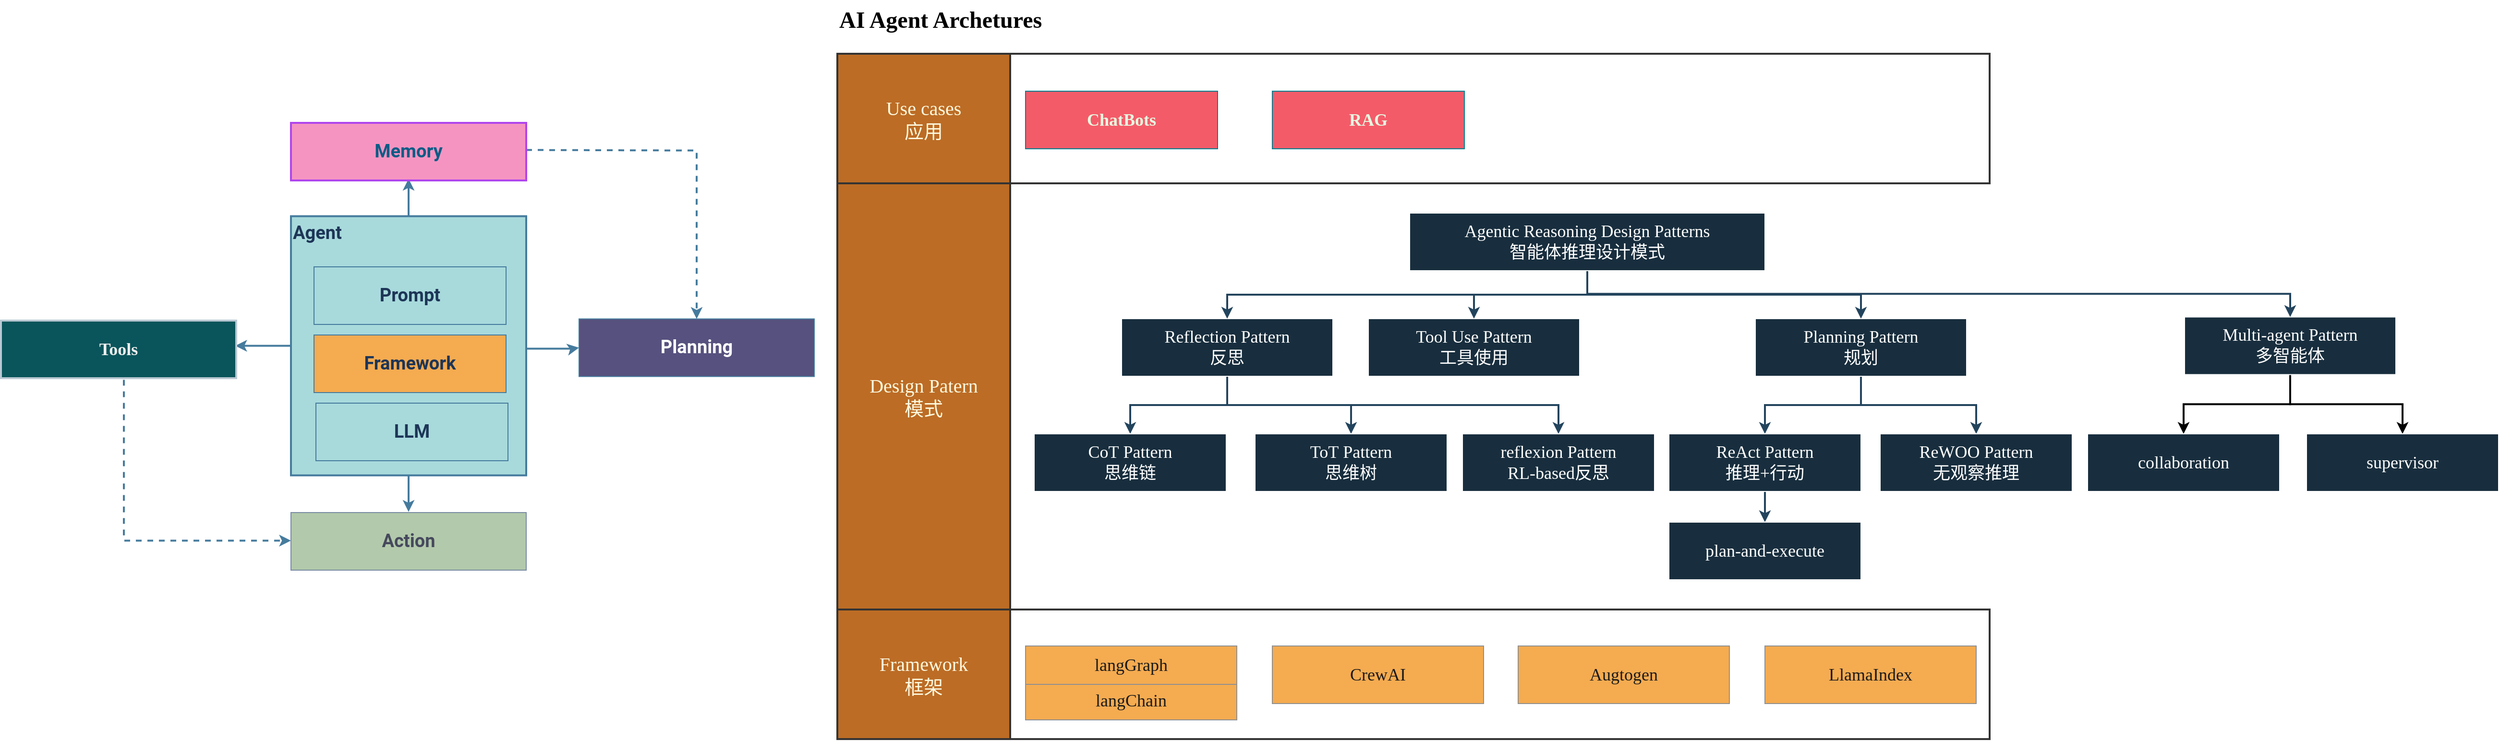 <mxfile version="24.7.5">
  <diagram name="第 1 页" id="5S9uLElGP0To5B5OSH1_">
    <mxGraphModel dx="3996" dy="1973" grid="0" gridSize="10" guides="1" tooltips="1" connect="1" arrows="1" fold="1" page="0" pageScale="1" pageWidth="827" pageHeight="1169" math="0" shadow="0">
      <root>
        <mxCell id="0" />
        <mxCell id="1" parent="0" />
        <mxCell id="fd--8aEn-2B8DsbYZtJc-7" value="" style="rounded=0;whiteSpace=wrap;html=1;fillColor=none;strokeWidth=2;strokeColor=#333333;" parent="1" vertex="1">
          <mxGeometry x="-805" y="432" width="1020" height="135" as="geometry" />
        </mxCell>
        <mxCell id="fd--8aEn-2B8DsbYZtJc-5" value="" style="rounded=0;whiteSpace=wrap;html=1;fillColor=none;strokeWidth=2;strokeColor=#333333;" parent="1" vertex="1">
          <mxGeometry x="-805" y="-147" width="1020" height="135" as="geometry" />
        </mxCell>
        <mxCell id="2874nEBBf9Qr5I5f5d6N-8" value="langChain" style="rounded=0;whiteSpace=wrap;labelBackgroundColor=none;fillColor=#F5AB50;strokeColor=#909090;fontColor=#1A1A1A;fontFamily=Monaco;fontSize=18;" parent="1" vertex="1">
          <mxGeometry x="-789" y="507" width="220" height="40" as="geometry" />
        </mxCell>
        <mxCell id="D2e03eudcRRNmcST-73G-11" value="" style="edgeStyle=orthogonalEdgeStyle;rounded=0;orthogonalLoop=1;jettySize=auto;exitX=0.5;exitY=1;exitDx=0;exitDy=0;labelBackgroundColor=none;strokeColor=#333333;fontColor=default;fontFamily=Monaco;fontSize=18;strokeWidth=2;" parent="1" source="D2e03eudcRRNmcST-73G-1" edge="1">
          <mxGeometry relative="1" as="geometry">
            <mxPoint x="-402.0" y="258" as="targetPoint" />
          </mxGeometry>
        </mxCell>
        <mxCell id="D2e03eudcRRNmcST-73G-12" value="" style="edgeStyle=orthogonalEdgeStyle;rounded=0;orthogonalLoop=1;jettySize=auto;exitX=0.5;exitY=1;exitDx=0;exitDy=0;labelBackgroundColor=none;strokeColor=#333333;fontColor=default;fontFamily=Monaco;fontSize=18;strokeWidth=2;" parent="1" source="D2e03eudcRRNmcST-73G-1" edge="1">
          <mxGeometry relative="1" as="geometry">
            <mxPoint x="-166" y="258" as="targetPoint" />
          </mxGeometry>
        </mxCell>
        <mxCell id="D2e03eudcRRNmcST-73G-20" value="" style="edgeStyle=orthogonalEdgeStyle;rounded=0;orthogonalLoop=1;jettySize=auto;exitX=0.5;exitY=1;exitDx=0;exitDy=0;labelBackgroundColor=none;strokeColor=#333333;fontColor=default;fontFamily=Monaco;fontSize=18;strokeWidth=2;" parent="1" source="D2e03eudcRRNmcST-73G-1" edge="1">
          <mxGeometry relative="1" as="geometry">
            <mxPoint x="74.0" y="258" as="targetPoint" />
          </mxGeometry>
        </mxCell>
        <mxCell id="2874nEBBf9Qr5I5f5d6N-5" value="CrewAI" style="rounded=0;whiteSpace=wrap;labelBackgroundColor=none;fillColor=#F5AB50;strokeColor=#909090;fontColor=#1A1A1A;fontFamily=Monaco;fontSize=18;" parent="1" vertex="1">
          <mxGeometry x="-532" y="470" width="220" height="60" as="geometry" />
        </mxCell>
        <mxCell id="2874nEBBf9Qr5I5f5d6N-4" value="langGraph" style="rounded=0;whiteSpace=wrap;labelBackgroundColor=none;fillColor=#F5AB50;strokeColor=#909090;fontColor=#1A1A1A;fontFamily=Monaco;fontSize=18;" parent="1" vertex="1">
          <mxGeometry x="-789" y="470" width="220" height="40" as="geometry" />
        </mxCell>
        <mxCell id="2874nEBBf9Qr5I5f5d6N-6" value="Augtogen" style="rounded=0;whiteSpace=wrap;labelBackgroundColor=none;fillColor=#F5AB50;strokeColor=#909090;fontColor=#1A1A1A;fontFamily=Monaco;fontSize=18;" parent="1" vertex="1">
          <mxGeometry x="-276" y="470" width="220" height="60" as="geometry" />
        </mxCell>
        <mxCell id="2874nEBBf9Qr5I5f5d6N-7" value="LlamaIndex" style="rounded=0;whiteSpace=wrap;labelBackgroundColor=none;fillColor=#F5AB50;strokeColor=#909090;fontColor=#1A1A1A;fontFamily=Monaco;fontSize=18;" parent="1" vertex="1">
          <mxGeometry x="-19" y="470" width="220" height="60" as="geometry" />
        </mxCell>
        <mxCell id="fd--8aEn-2B8DsbYZtJc-3" value="ChatBots" style="rounded=0;whiteSpace=wrap;html=1;hachureGap=4;fontFamily=Monaco;fontStyle=1;fontSize=18;labelBackgroundColor=none;fillColor=#F45B69;strokeColor=#028090;fontColor=#E4FDE1;" parent="1" vertex="1">
          <mxGeometry x="-789" y="-108" width="200" height="60" as="geometry" />
        </mxCell>
        <mxCell id="fd--8aEn-2B8DsbYZtJc-4" value="RAG" style="rounded=0;whiteSpace=wrap;html=1;hachureGap=4;fontFamily=Monaco;fontStyle=1;fontSize=18;labelBackgroundColor=none;fillColor=#F45B69;strokeColor=#028090;fontColor=#E4FDE1;" parent="1" vertex="1">
          <mxGeometry x="-532" y="-108" width="200" height="60" as="geometry" />
        </mxCell>
        <mxCell id="fd--8aEn-2B8DsbYZtJc-11" value="Use cases&#xa;应用" style="rounded=0;whiteSpace=wrap;strokeColor=#333333;fontColor=#FEFAE0;fillColor=#BC6C25;fontFamily=Monaco;fontSize=20;labelBackgroundColor=none;strokeWidth=2;" parent="1" vertex="1">
          <mxGeometry x="-985" y="-147" width="180" height="135" as="geometry" />
        </mxCell>
        <mxCell id="fd--8aEn-2B8DsbYZtJc-12" value="Design Patern&lt;div&gt;模式&lt;/div&gt;" style="rounded=0;whiteSpace=wrap;html=1;strokeColor=#333333;fontColor=#FEFAE0;fillColor=#BC6C25;fontFamily=Monaco;fontSize=20;labelBackgroundColor=none;strokeWidth=2;" parent="1" vertex="1">
          <mxGeometry x="-985" y="-12" width="180" height="444" as="geometry" />
        </mxCell>
        <mxCell id="fd--8aEn-2B8DsbYZtJc-13" value="Framework&lt;div&gt;框架&lt;/div&gt;" style="rounded=0;whiteSpace=wrap;html=1;strokeColor=#333333;fontColor=#FEFAE0;fillColor=#BC6C25;fontFamily=Monaco;fontSize=20;labelBackgroundColor=none;strokeWidth=2;" parent="1" vertex="1">
          <mxGeometry x="-985" y="432" width="180" height="135" as="geometry" />
        </mxCell>
        <mxCell id="fd--8aEn-2B8DsbYZtJc-16" value="AI Agent Archetures" style="text;html=1;align=left;verticalAlign=middle;resizable=0;points=[];autosize=1;strokeColor=none;fillColor=none;fontSize=24;fontFamily=Monaco;fontStyle=1" parent="1" vertex="1">
          <mxGeometry x="-985" y="-203" width="249" height="41" as="geometry" />
        </mxCell>
        <mxCell id="5QBLHp985dXQ7okghNU0-20" style="edgeStyle=orthogonalEdgeStyle;rounded=0;orthogonalLoop=1;jettySize=auto;html=1;exitX=0.5;exitY=0;exitDx=0;exitDy=0;entryX=0.5;entryY=1;entryDx=0;entryDy=0;strokeColor=#457B9D;fontColor=#1D3557;fillColor=#A8DADC;strokeWidth=2;" parent="1" source="5QBLHp985dXQ7okghNU0-10" edge="1">
          <mxGeometry relative="1" as="geometry">
            <mxPoint x="-1431.5" y="-16.75" as="targetPoint" />
          </mxGeometry>
        </mxCell>
        <mxCell id="5QBLHp985dXQ7okghNU0-21" style="edgeStyle=orthogonalEdgeStyle;rounded=0;orthogonalLoop=1;jettySize=auto;html=1;exitX=1;exitY=0.5;exitDx=0;exitDy=0;entryX=0;entryY=0.5;entryDx=0;entryDy=0;strokeColor=#457B9D;fontColor=#1D3557;fillColor=#A8DADC;strokeWidth=2;" parent="1" source="5QBLHp985dXQ7okghNU0-10" target="5QBLHp985dXQ7okghNU0-16" edge="1">
          <mxGeometry relative="1" as="geometry">
            <Array as="points">
              <mxPoint x="-1309" y="160.25" />
              <mxPoint x="-1260" y="160.25" />
            </Array>
          </mxGeometry>
        </mxCell>
        <mxCell id="5QBLHp985dXQ7okghNU0-22" style="edgeStyle=orthogonalEdgeStyle;rounded=0;orthogonalLoop=1;jettySize=auto;html=1;exitX=0;exitY=0.5;exitDx=0;exitDy=0;entryX=1;entryY=0.5;entryDx=0;entryDy=0;strokeColor=#457B9D;fontColor=#1D3557;fillColor=#A8DADC;strokeWidth=2;" parent="1" source="5QBLHp985dXQ7okghNU0-10" edge="1">
          <mxGeometry relative="1" as="geometry">
            <mxPoint x="-1612" y="157.25" as="targetPoint" />
          </mxGeometry>
        </mxCell>
        <mxCell id="5QBLHp985dXQ7okghNU0-23" style="edgeStyle=orthogonalEdgeStyle;rounded=0;orthogonalLoop=1;jettySize=auto;html=1;exitX=0.5;exitY=1;exitDx=0;exitDy=0;strokeColor=#457B9D;fontColor=#1D3557;fillColor=#A8DADC;strokeWidth=2;" parent="1" source="5QBLHp985dXQ7okghNU0-10" edge="1">
          <mxGeometry relative="1" as="geometry">
            <mxPoint x="-1431.5" y="330.25" as="targetPoint" />
          </mxGeometry>
        </mxCell>
        <mxCell id="5QBLHp985dXQ7okghNU0-10" value="Agent" style="rounded=0;whiteSpace=wrap;html=1;hachureGap=4;fontFamily=Roboto;fontStyle=1;fontSize=19;labelBackgroundColor=none;fillColor=#A8DADC;strokeColor=#457B9D;fontColor=#1D3557;verticalAlign=top;align=left;strokeWidth=2;" parent="1" vertex="1">
          <mxGeometry x="-1554" y="22.25" width="245" height="270" as="geometry" />
        </mxCell>
        <mxCell id="5QBLHp985dXQ7okghNU0-11" value="Prompt" style="rounded=0;whiteSpace=wrap;html=1;hachureGap=4;fontFamily=Roboto;fontStyle=1;fontSize=19;labelBackgroundColor=none;fillColor=#A8DADC;strokeColor=#457B9D;fontColor=#1D3557;" parent="1" vertex="1">
          <mxGeometry x="-1530" y="75" width="200" height="60" as="geometry" />
        </mxCell>
        <mxCell id="5QBLHp985dXQ7okghNU0-18" style="edgeStyle=orthogonalEdgeStyle;rounded=0;orthogonalLoop=1;jettySize=auto;html=1;exitX=0.5;exitY=1;exitDx=0;exitDy=0;entryX=0;entryY=0.5;entryDx=0;entryDy=0;strokeColor=#457B9D;fontColor=#1D3557;fillColor=#A8DADC;strokeWidth=2;dashed=1;" parent="1" edge="1">
          <mxGeometry relative="1" as="geometry">
            <mxPoint x="-1734.5" y="187.25" as="sourcePoint" />
            <Array as="points">
              <mxPoint x="-1728" y="187" />
              <mxPoint x="-1728" y="360" />
            </Array>
            <mxPoint x="-1554" y="360.25" as="targetPoint" />
          </mxGeometry>
        </mxCell>
        <mxCell id="5QBLHp985dXQ7okghNU0-13" value="Framework" style="rounded=0;whiteSpace=wrap;labelBackgroundColor=none;fillColor=#F5AB50;strokeColor=#457B9D;fontColor=#1D3557;fontFamily=Roboto;fontSize=19;fontStyle=1" parent="1" vertex="1">
          <mxGeometry x="-1530" y="146" width="200" height="60" as="geometry" />
        </mxCell>
        <mxCell id="5QBLHp985dXQ7okghNU0-19" style="edgeStyle=orthogonalEdgeStyle;rounded=0;orthogonalLoop=1;jettySize=auto;html=1;exitX=1;exitY=0.5;exitDx=0;exitDy=0;entryX=0.5;entryY=0;entryDx=0;entryDy=0;strokeColor=#457B9D;fontColor=#1D3557;fillColor=#A8DADC;strokeWidth=2;dashed=1;" parent="1" target="5QBLHp985dXQ7okghNU0-16" edge="1">
          <mxGeometry relative="1" as="geometry">
            <mxPoint x="-1309" y="-46.75" as="sourcePoint" />
          </mxGeometry>
        </mxCell>
        <mxCell id="5QBLHp985dXQ7okghNU0-15" value="LLM" style="rounded=0;whiteSpace=wrap;html=1;hachureGap=4;fontFamily=Roboto;fontStyle=1;fontSize=19;labelBackgroundColor=none;fillColor=#A8DADC;strokeColor=#457B9D;fontColor=#1D3557;" parent="1" vertex="1">
          <mxGeometry x="-1528" y="217" width="200" height="60" as="geometry" />
        </mxCell>
        <mxCell id="5QBLHp985dXQ7okghNU0-16" value="Planning" style="rounded=0;whiteSpace=wrap;html=1;hachureGap=4;fontFamily=Roboto;fontStyle=1;fontSize=19;labelBackgroundColor=none;fillColor=#56517E;strokeColor=#457B9D;fontColor=#FFFFFF;" parent="1" vertex="1">
          <mxGeometry x="-1254" y="129.25" width="245" height="60" as="geometry" />
        </mxCell>
        <mxCell id="5QBLHp985dXQ7okghNU0-24" value="Memory" style="rounded=0;whiteSpace=wrap;html=1;hachureGap=4;fontFamily=Roboto;fontStyle=1;fontSize=19;labelBackgroundColor=none;fillColor=#F694C1;strokeColor=#AF45ED;fontColor=#095C86;strokeWidth=2;" parent="1" vertex="1">
          <mxGeometry x="-1554" y="-75" width="245" height="60" as="geometry" />
        </mxCell>
        <mxCell id="5QBLHp985dXQ7okghNU0-25" value="Tools" style="rounded=0;whiteSpace=wrap;html=1;hachureGap=4;fontFamily=Monaco;fontStyle=1;fontSize=18;labelBackgroundColor=none;fillColor=#09555B;strokeColor=#BAC8D3;fontColor=#EEEEEE;strokeWidth=2;" parent="1" vertex="1">
          <mxGeometry x="-1856" y="131" width="245" height="60" as="geometry" />
        </mxCell>
        <mxCell id="STT0v1EGfnO9ngTCTvt8-1" value="Action" style="rounded=0;whiteSpace=wrap;html=1;hachureGap=4;fontFamily=Roboto;fontStyle=1;fontSize=19;labelBackgroundColor=none;fillColor=#B2C9AB;strokeColor=#788AA3;fontColor=#46495D;" parent="1" vertex="1">
          <mxGeometry x="-1554" y="331" width="245" height="60" as="geometry" />
        </mxCell>
        <mxCell id="mh3OUggHX_cf4DQfZj0B-20" value="" style="edgeStyle=orthogonalEdgeStyle;rounded=0;orthogonalLoop=1;jettySize=auto;exitX=0.5;exitY=1;exitDx=0;exitDy=0;labelBackgroundColor=none;strokeColor=#23445D;fontColor=default;fontFamily=Monaco;fontSize=18;strokeWidth=2;" edge="1" parent="1" source="mh3OUggHX_cf4DQfZj0B-28" target="mh3OUggHX_cf4DQfZj0B-30">
          <mxGeometry relative="1" as="geometry" />
        </mxCell>
        <mxCell id="mh3OUggHX_cf4DQfZj0B-21" value="" style="edgeStyle=orthogonalEdgeStyle;rounded=0;orthogonalLoop=1;jettySize=auto;exitX=0.5;exitY=1;exitDx=0;exitDy=0;labelBackgroundColor=none;strokeColor=#23445D;fontColor=default;fontFamily=Monaco;fontSize=18;strokeWidth=2;" edge="1" parent="1" source="mh3OUggHX_cf4DQfZj0B-23" target="mh3OUggHX_cf4DQfZj0B-29">
          <mxGeometry relative="1" as="geometry" />
        </mxCell>
        <mxCell id="mh3OUggHX_cf4DQfZj0B-22" value="" style="edgeStyle=orthogonalEdgeStyle;rounded=0;orthogonalLoop=1;jettySize=auto;exitX=0.5;exitY=1;exitDx=0;exitDy=0;labelBackgroundColor=none;strokeColor=#23445D;fontColor=default;fontFamily=Monaco;fontSize=18;strokeWidth=2;" edge="1" parent="1" source="mh3OUggHX_cf4DQfZj0B-23" target="mh3OUggHX_cf4DQfZj0B-36">
          <mxGeometry relative="1" as="geometry" />
        </mxCell>
        <mxCell id="mh3OUggHX_cf4DQfZj0B-23" value="Planning Pattern&#xa;规划" style="rounded=0;whiteSpace=wrap;labelBackgroundColor=none;fillColor=#182E3E;strokeColor=#FFFFFF;fontColor=#FFFFFF;fontFamily=Monaco;fontSize=18;" vertex="1" parent="1">
          <mxGeometry x="-29" y="129" width="220" height="60" as="geometry" />
        </mxCell>
        <mxCell id="mh3OUggHX_cf4DQfZj0B-24" value="Tool Use Pattern&#xa;工具使用" style="rounded=0;whiteSpace=wrap;labelBackgroundColor=none;fillColor=#182E3E;strokeColor=#FFFFFF;fontColor=#FFFFFF;fontFamily=Monaco;fontSize=18;" vertex="1" parent="1">
          <mxGeometry x="-432" y="129" width="220" height="60" as="geometry" />
        </mxCell>
        <mxCell id="mh3OUggHX_cf4DQfZj0B-44" style="edgeStyle=orthogonalEdgeStyle;rounded=0;orthogonalLoop=1;jettySize=auto;html=1;exitX=0.5;exitY=1;exitDx=0;exitDy=0;strokeWidth=2;" edge="1" parent="1" source="mh3OUggHX_cf4DQfZj0B-25" target="mh3OUggHX_cf4DQfZj0B-42">
          <mxGeometry relative="1" as="geometry" />
        </mxCell>
        <mxCell id="mh3OUggHX_cf4DQfZj0B-45" style="edgeStyle=orthogonalEdgeStyle;rounded=0;orthogonalLoop=1;jettySize=auto;html=1;exitX=0.5;exitY=1;exitDx=0;exitDy=0;entryX=0.5;entryY=0;entryDx=0;entryDy=0;strokeWidth=2;" edge="1" parent="1" source="mh3OUggHX_cf4DQfZj0B-25" target="mh3OUggHX_cf4DQfZj0B-43">
          <mxGeometry relative="1" as="geometry" />
        </mxCell>
        <mxCell id="mh3OUggHX_cf4DQfZj0B-25" value="Multi-agent Pattern&#xa;多智能体" style="rounded=0;whiteSpace=wrap;labelBackgroundColor=none;fillColor=#182E3E;strokeColor=#FFFFFF;fontColor=#FFFFFF;fontFamily=Monaco;fontSize=18;" vertex="1" parent="1">
          <mxGeometry x="418" y="127.25" width="220" height="60" as="geometry" />
        </mxCell>
        <mxCell id="mh3OUggHX_cf4DQfZj0B-26" style="edgeStyle=orthogonalEdgeStyle;rounded=0;orthogonalLoop=1;jettySize=auto;html=1;exitX=0.5;exitY=1;exitDx=0;exitDy=0;entryX=0.5;entryY=0;entryDx=0;entryDy=0;strokeWidth=2;labelBackgroundColor=none;strokeColor=#23445D;fontColor=default;" edge="1" parent="1" source="mh3OUggHX_cf4DQfZj0B-28" target="mh3OUggHX_cf4DQfZj0B-37">
          <mxGeometry relative="1" as="geometry">
            <mxPoint x="-664" y="186.5" as="sourcePoint" />
            <mxPoint x="-664" y="246.5" as="targetPoint" />
          </mxGeometry>
        </mxCell>
        <mxCell id="mh3OUggHX_cf4DQfZj0B-27" style="edgeStyle=orthogonalEdgeStyle;rounded=0;orthogonalLoop=1;jettySize=auto;html=1;exitX=0.5;exitY=1;exitDx=0;exitDy=0;strokeWidth=2;labelBackgroundColor=none;strokeColor=#23445D;fontColor=default;" edge="1" parent="1" source="mh3OUggHX_cf4DQfZj0B-28" target="mh3OUggHX_cf4DQfZj0B-38">
          <mxGeometry relative="1" as="geometry" />
        </mxCell>
        <mxCell id="mh3OUggHX_cf4DQfZj0B-28" value="Reflection Pattern&#xa;反思" style="rounded=0;whiteSpace=wrap;labelBackgroundColor=none;fillColor=#182E3E;strokeColor=#FFFFFF;fontColor=#FFFFFF;fontFamily=Monaco;fontSize=18;" vertex="1" parent="1">
          <mxGeometry x="-689" y="129" width="220" height="60" as="geometry" />
        </mxCell>
        <mxCell id="mh3OUggHX_cf4DQfZj0B-41" style="edgeStyle=orthogonalEdgeStyle;rounded=0;hachureGap=4;orthogonalLoop=1;jettySize=auto;html=1;exitX=0.5;exitY=1;exitDx=0;exitDy=0;entryX=0.5;entryY=0;entryDx=0;entryDy=0;strokeColor=#23445D;fontFamily=Architects Daughter;fontSource=https%3A%2F%2Ffonts.googleapis.com%2Fcss%3Ffamily%3DArchitects%2BDaughter;strokeWidth=2;" edge="1" parent="1" source="mh3OUggHX_cf4DQfZj0B-29" target="mh3OUggHX_cf4DQfZj0B-40">
          <mxGeometry relative="1" as="geometry" />
        </mxCell>
        <mxCell id="mh3OUggHX_cf4DQfZj0B-29" value="ReAct Pattern&#xa;推理+行动" style="rounded=0;whiteSpace=wrap;labelBackgroundColor=none;fillColor=#182E3E;strokeColor=#FFFFFF;fontColor=#FFFFFF;fontFamily=Monaco;fontSize=18;" vertex="1" parent="1">
          <mxGeometry x="-119" y="249" width="200" height="60" as="geometry" />
        </mxCell>
        <mxCell id="mh3OUggHX_cf4DQfZj0B-30" value="ToT Pattern&#xa; 思维树" style="rounded=0;whiteSpace=wrap;labelBackgroundColor=none;fillColor=#182E3E;strokeColor=#FFFFFF;fontColor=#FFFFFF;fontFamily=Monaco;fontSize=18;" vertex="1" parent="1">
          <mxGeometry x="-550" y="249" width="200" height="60" as="geometry" />
        </mxCell>
        <mxCell id="mh3OUggHX_cf4DQfZj0B-31" style="edgeStyle=orthogonalEdgeStyle;rounded=0;orthogonalLoop=1;jettySize=auto;html=1;exitX=0.5;exitY=1;exitDx=0;exitDy=0;strokeColor=#23445D;strokeWidth=2;fontSize=18;labelBackgroundColor=none;fontColor=default;" edge="1" parent="1" source="mh3OUggHX_cf4DQfZj0B-35" target="mh3OUggHX_cf4DQfZj0B-28">
          <mxGeometry relative="1" as="geometry" />
        </mxCell>
        <mxCell id="mh3OUggHX_cf4DQfZj0B-32" style="edgeStyle=orthogonalEdgeStyle;rounded=0;orthogonalLoop=1;jettySize=auto;html=1;exitX=0.5;exitY=1;exitDx=0;exitDy=0;strokeColor=#23445D;strokeWidth=2;fontSize=18;labelBackgroundColor=none;fontColor=default;" edge="1" parent="1" source="mh3OUggHX_cf4DQfZj0B-35" target="mh3OUggHX_cf4DQfZj0B-24">
          <mxGeometry relative="1" as="geometry" />
        </mxCell>
        <mxCell id="mh3OUggHX_cf4DQfZj0B-33" style="edgeStyle=orthogonalEdgeStyle;rounded=0;orthogonalLoop=1;jettySize=auto;html=1;exitX=0.5;exitY=1;exitDx=0;exitDy=0;entryX=0.5;entryY=0;entryDx=0;entryDy=0;strokeColor=#23445D;strokeWidth=2;fontSize=18;labelBackgroundColor=none;fontColor=default;" edge="1" parent="1" source="mh3OUggHX_cf4DQfZj0B-35" target="mh3OUggHX_cf4DQfZj0B-23">
          <mxGeometry relative="1" as="geometry" />
        </mxCell>
        <mxCell id="mh3OUggHX_cf4DQfZj0B-34" style="edgeStyle=orthogonalEdgeStyle;rounded=0;orthogonalLoop=1;jettySize=auto;html=1;exitX=0.5;exitY=1;exitDx=0;exitDy=0;strokeColor=#23445D;strokeWidth=2;fontSize=18;labelBackgroundColor=none;fontColor=default;" edge="1" parent="1" source="mh3OUggHX_cf4DQfZj0B-35" target="mh3OUggHX_cf4DQfZj0B-25">
          <mxGeometry relative="1" as="geometry" />
        </mxCell>
        <mxCell id="mh3OUggHX_cf4DQfZj0B-35" value="Agentic Reasoning Design Patterns&#xa;智能体推理设计模式" style="rounded=0;whiteSpace=wrap;labelBackgroundColor=none;fillColor=#182E3E;strokeColor=#FFFFFF;fontColor=#FFFFFF;fontFamily=Monaco;fontSize=18;" vertex="1" parent="1">
          <mxGeometry x="-389" y="19" width="370" height="60" as="geometry" />
        </mxCell>
        <mxCell id="mh3OUggHX_cf4DQfZj0B-36" value="ReWOO Pattern&#xa;无观察推理" style="rounded=0;whiteSpace=wrap;labelBackgroundColor=none;fillColor=#182E3E;strokeColor=#FFFFFF;fontColor=#FFFFFF;fontFamily=Monaco;fontSize=18;" vertex="1" parent="1">
          <mxGeometry x="101" y="249" width="200" height="60" as="geometry" />
        </mxCell>
        <mxCell id="mh3OUggHX_cf4DQfZj0B-37" value="CoT Pattern&#xa; 思维链" style="rounded=0;whiteSpace=wrap;labelBackgroundColor=none;fillColor=#182E3E;strokeColor=#FFFFFF;fontColor=#FFFFFF;fontFamily=Monaco;fontSize=18;" vertex="1" parent="1">
          <mxGeometry x="-780" y="249" width="200" height="60" as="geometry" />
        </mxCell>
        <mxCell id="mh3OUggHX_cf4DQfZj0B-38" value="reflexion Pattern&#xa;RL-based反思" style="rounded=0;whiteSpace=wrap;labelBackgroundColor=none;fillColor=#182E3E;strokeColor=#FFFFFF;fontColor=#FFFFFF;fontFamily=Monaco;fontSize=18;" vertex="1" parent="1">
          <mxGeometry x="-334" y="249" width="200" height="60" as="geometry" />
        </mxCell>
        <mxCell id="mh3OUggHX_cf4DQfZj0B-40" value="plan-and-execute" style="rounded=0;whiteSpace=wrap;labelBackgroundColor=none;fillColor=#182E3E;strokeColor=#FFFFFF;fontColor=#FFFFFF;fontFamily=Monaco;fontSize=18;" vertex="1" parent="1">
          <mxGeometry x="-119" y="341" width="200" height="60" as="geometry" />
        </mxCell>
        <mxCell id="mh3OUggHX_cf4DQfZj0B-42" value="collaboration" style="rounded=0;whiteSpace=wrap;labelBackgroundColor=none;fillColor=#182E3E;strokeColor=#FFFFFF;fontColor=#FFFFFF;fontFamily=Monaco;fontSize=18;" vertex="1" parent="1">
          <mxGeometry x="317" y="249" width="200" height="60" as="geometry" />
        </mxCell>
        <mxCell id="mh3OUggHX_cf4DQfZj0B-43" value="supervisor" style="rounded=0;whiteSpace=wrap;labelBackgroundColor=none;fillColor=#182E3E;strokeColor=#FFFFFF;fontColor=#FFFFFF;fontFamily=Monaco;fontSize=18;" vertex="1" parent="1">
          <mxGeometry x="545" y="249" width="200" height="60" as="geometry" />
        </mxCell>
      </root>
    </mxGraphModel>
  </diagram>
</mxfile>
